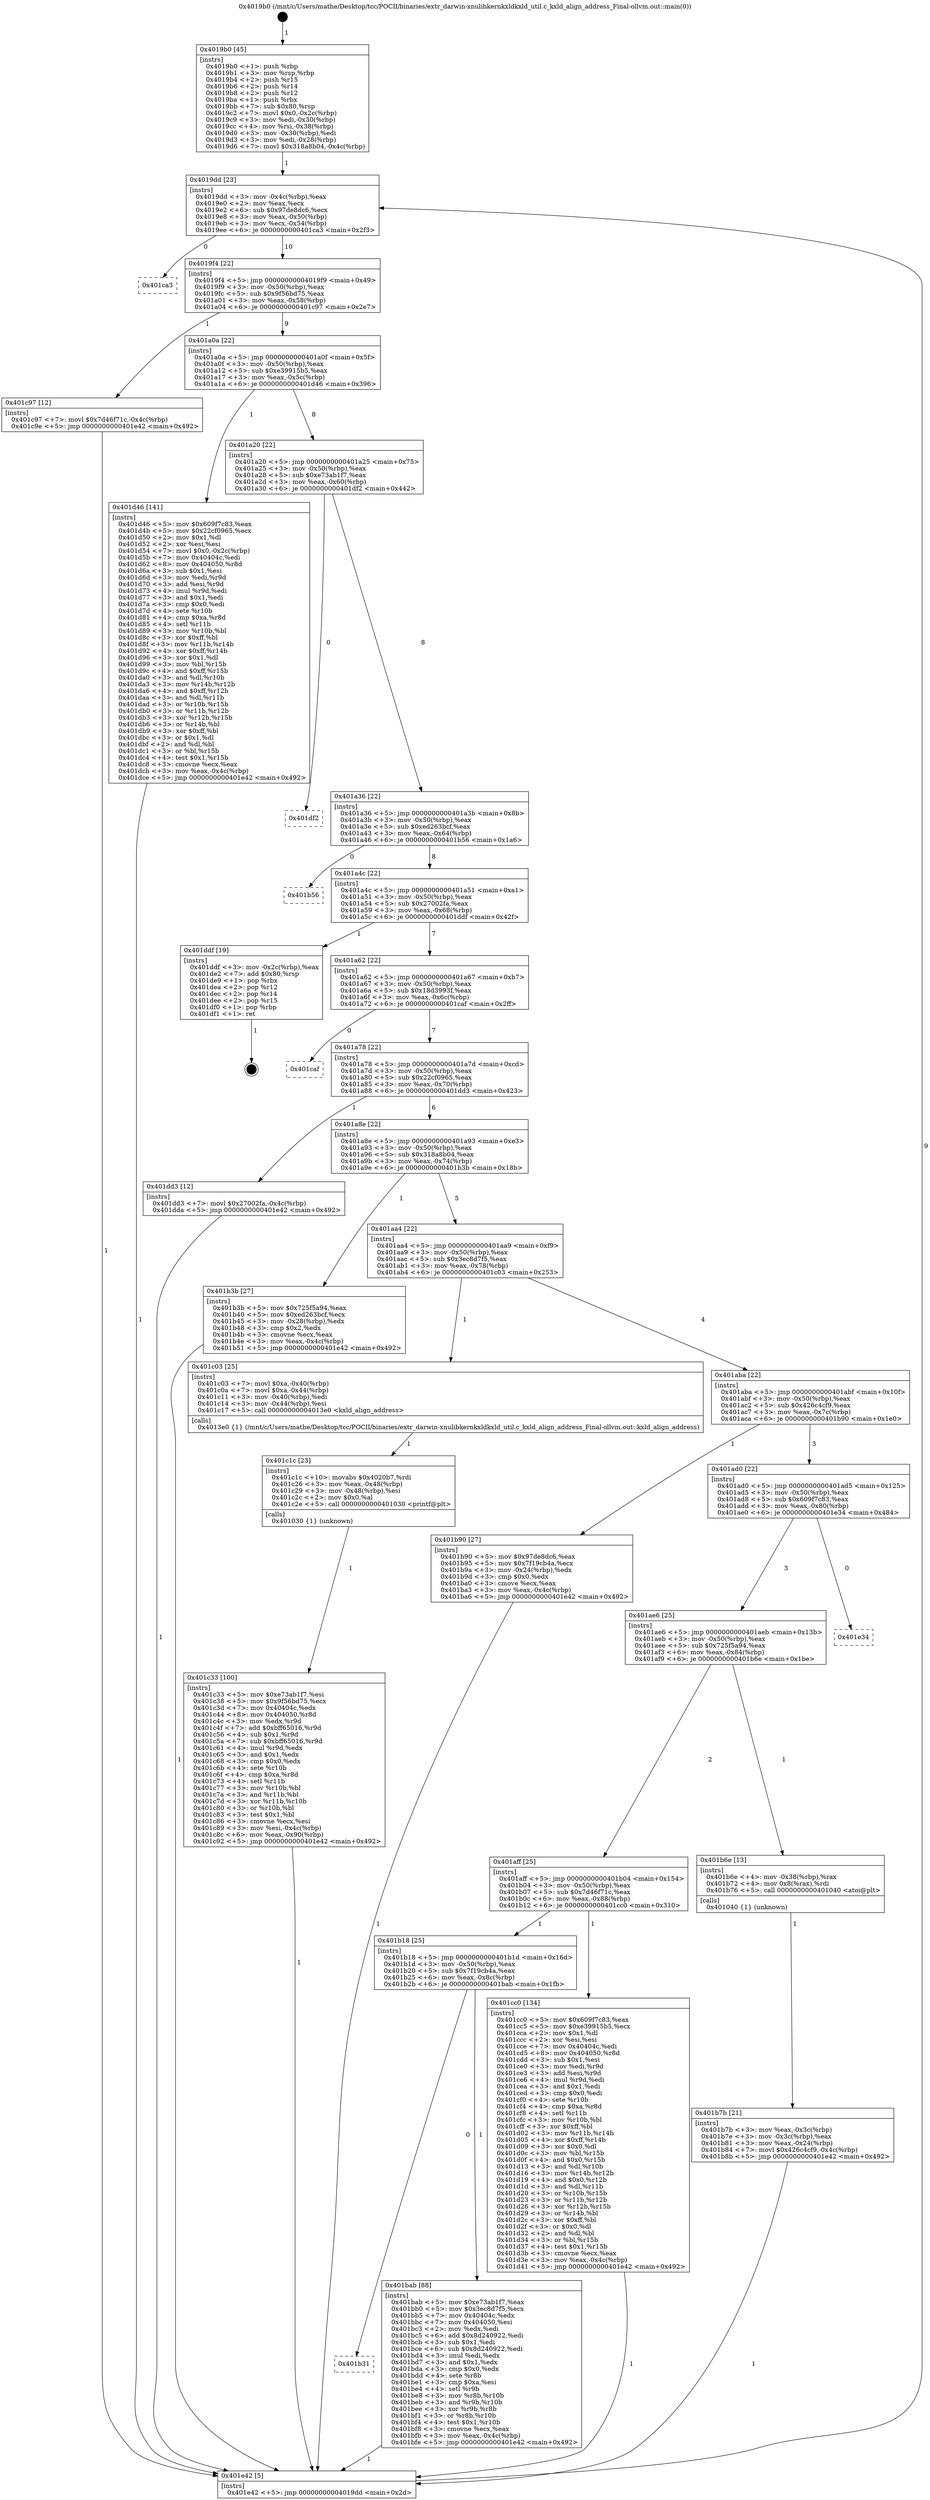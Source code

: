 digraph "0x4019b0" {
  label = "0x4019b0 (/mnt/c/Users/mathe/Desktop/tcc/POCII/binaries/extr_darwin-xnulibkernkxldkxld_util.c_kxld_align_address_Final-ollvm.out::main(0))"
  labelloc = "t"
  node[shape=record]

  Entry [label="",width=0.3,height=0.3,shape=circle,fillcolor=black,style=filled]
  "0x4019dd" [label="{
     0x4019dd [23]\l
     | [instrs]\l
     &nbsp;&nbsp;0x4019dd \<+3\>: mov -0x4c(%rbp),%eax\l
     &nbsp;&nbsp;0x4019e0 \<+2\>: mov %eax,%ecx\l
     &nbsp;&nbsp;0x4019e2 \<+6\>: sub $0x97de8dc6,%ecx\l
     &nbsp;&nbsp;0x4019e8 \<+3\>: mov %eax,-0x50(%rbp)\l
     &nbsp;&nbsp;0x4019eb \<+3\>: mov %ecx,-0x54(%rbp)\l
     &nbsp;&nbsp;0x4019ee \<+6\>: je 0000000000401ca3 \<main+0x2f3\>\l
  }"]
  "0x401ca3" [label="{
     0x401ca3\l
  }", style=dashed]
  "0x4019f4" [label="{
     0x4019f4 [22]\l
     | [instrs]\l
     &nbsp;&nbsp;0x4019f4 \<+5\>: jmp 00000000004019f9 \<main+0x49\>\l
     &nbsp;&nbsp;0x4019f9 \<+3\>: mov -0x50(%rbp),%eax\l
     &nbsp;&nbsp;0x4019fc \<+5\>: sub $0x9f56bd75,%eax\l
     &nbsp;&nbsp;0x401a01 \<+3\>: mov %eax,-0x58(%rbp)\l
     &nbsp;&nbsp;0x401a04 \<+6\>: je 0000000000401c97 \<main+0x2e7\>\l
  }"]
  Exit [label="",width=0.3,height=0.3,shape=circle,fillcolor=black,style=filled,peripheries=2]
  "0x401c97" [label="{
     0x401c97 [12]\l
     | [instrs]\l
     &nbsp;&nbsp;0x401c97 \<+7\>: movl $0x7d46f71c,-0x4c(%rbp)\l
     &nbsp;&nbsp;0x401c9e \<+5\>: jmp 0000000000401e42 \<main+0x492\>\l
  }"]
  "0x401a0a" [label="{
     0x401a0a [22]\l
     | [instrs]\l
     &nbsp;&nbsp;0x401a0a \<+5\>: jmp 0000000000401a0f \<main+0x5f\>\l
     &nbsp;&nbsp;0x401a0f \<+3\>: mov -0x50(%rbp),%eax\l
     &nbsp;&nbsp;0x401a12 \<+5\>: sub $0xe39915b5,%eax\l
     &nbsp;&nbsp;0x401a17 \<+3\>: mov %eax,-0x5c(%rbp)\l
     &nbsp;&nbsp;0x401a1a \<+6\>: je 0000000000401d46 \<main+0x396\>\l
  }"]
  "0x401c33" [label="{
     0x401c33 [100]\l
     | [instrs]\l
     &nbsp;&nbsp;0x401c33 \<+5\>: mov $0xe73ab1f7,%esi\l
     &nbsp;&nbsp;0x401c38 \<+5\>: mov $0x9f56bd75,%ecx\l
     &nbsp;&nbsp;0x401c3d \<+7\>: mov 0x40404c,%edx\l
     &nbsp;&nbsp;0x401c44 \<+8\>: mov 0x404050,%r8d\l
     &nbsp;&nbsp;0x401c4c \<+3\>: mov %edx,%r9d\l
     &nbsp;&nbsp;0x401c4f \<+7\>: add $0xbff65016,%r9d\l
     &nbsp;&nbsp;0x401c56 \<+4\>: sub $0x1,%r9d\l
     &nbsp;&nbsp;0x401c5a \<+7\>: sub $0xbff65016,%r9d\l
     &nbsp;&nbsp;0x401c61 \<+4\>: imul %r9d,%edx\l
     &nbsp;&nbsp;0x401c65 \<+3\>: and $0x1,%edx\l
     &nbsp;&nbsp;0x401c68 \<+3\>: cmp $0x0,%edx\l
     &nbsp;&nbsp;0x401c6b \<+4\>: sete %r10b\l
     &nbsp;&nbsp;0x401c6f \<+4\>: cmp $0xa,%r8d\l
     &nbsp;&nbsp;0x401c73 \<+4\>: setl %r11b\l
     &nbsp;&nbsp;0x401c77 \<+3\>: mov %r10b,%bl\l
     &nbsp;&nbsp;0x401c7a \<+3\>: and %r11b,%bl\l
     &nbsp;&nbsp;0x401c7d \<+3\>: xor %r11b,%r10b\l
     &nbsp;&nbsp;0x401c80 \<+3\>: or %r10b,%bl\l
     &nbsp;&nbsp;0x401c83 \<+3\>: test $0x1,%bl\l
     &nbsp;&nbsp;0x401c86 \<+3\>: cmovne %ecx,%esi\l
     &nbsp;&nbsp;0x401c89 \<+3\>: mov %esi,-0x4c(%rbp)\l
     &nbsp;&nbsp;0x401c8c \<+6\>: mov %eax,-0x90(%rbp)\l
     &nbsp;&nbsp;0x401c92 \<+5\>: jmp 0000000000401e42 \<main+0x492\>\l
  }"]
  "0x401d46" [label="{
     0x401d46 [141]\l
     | [instrs]\l
     &nbsp;&nbsp;0x401d46 \<+5\>: mov $0x609f7c83,%eax\l
     &nbsp;&nbsp;0x401d4b \<+5\>: mov $0x22cf0965,%ecx\l
     &nbsp;&nbsp;0x401d50 \<+2\>: mov $0x1,%dl\l
     &nbsp;&nbsp;0x401d52 \<+2\>: xor %esi,%esi\l
     &nbsp;&nbsp;0x401d54 \<+7\>: movl $0x0,-0x2c(%rbp)\l
     &nbsp;&nbsp;0x401d5b \<+7\>: mov 0x40404c,%edi\l
     &nbsp;&nbsp;0x401d62 \<+8\>: mov 0x404050,%r8d\l
     &nbsp;&nbsp;0x401d6a \<+3\>: sub $0x1,%esi\l
     &nbsp;&nbsp;0x401d6d \<+3\>: mov %edi,%r9d\l
     &nbsp;&nbsp;0x401d70 \<+3\>: add %esi,%r9d\l
     &nbsp;&nbsp;0x401d73 \<+4\>: imul %r9d,%edi\l
     &nbsp;&nbsp;0x401d77 \<+3\>: and $0x1,%edi\l
     &nbsp;&nbsp;0x401d7a \<+3\>: cmp $0x0,%edi\l
     &nbsp;&nbsp;0x401d7d \<+4\>: sete %r10b\l
     &nbsp;&nbsp;0x401d81 \<+4\>: cmp $0xa,%r8d\l
     &nbsp;&nbsp;0x401d85 \<+4\>: setl %r11b\l
     &nbsp;&nbsp;0x401d89 \<+3\>: mov %r10b,%bl\l
     &nbsp;&nbsp;0x401d8c \<+3\>: xor $0xff,%bl\l
     &nbsp;&nbsp;0x401d8f \<+3\>: mov %r11b,%r14b\l
     &nbsp;&nbsp;0x401d92 \<+4\>: xor $0xff,%r14b\l
     &nbsp;&nbsp;0x401d96 \<+3\>: xor $0x1,%dl\l
     &nbsp;&nbsp;0x401d99 \<+3\>: mov %bl,%r15b\l
     &nbsp;&nbsp;0x401d9c \<+4\>: and $0xff,%r15b\l
     &nbsp;&nbsp;0x401da0 \<+3\>: and %dl,%r10b\l
     &nbsp;&nbsp;0x401da3 \<+3\>: mov %r14b,%r12b\l
     &nbsp;&nbsp;0x401da6 \<+4\>: and $0xff,%r12b\l
     &nbsp;&nbsp;0x401daa \<+3\>: and %dl,%r11b\l
     &nbsp;&nbsp;0x401dad \<+3\>: or %r10b,%r15b\l
     &nbsp;&nbsp;0x401db0 \<+3\>: or %r11b,%r12b\l
     &nbsp;&nbsp;0x401db3 \<+3\>: xor %r12b,%r15b\l
     &nbsp;&nbsp;0x401db6 \<+3\>: or %r14b,%bl\l
     &nbsp;&nbsp;0x401db9 \<+3\>: xor $0xff,%bl\l
     &nbsp;&nbsp;0x401dbc \<+3\>: or $0x1,%dl\l
     &nbsp;&nbsp;0x401dbf \<+2\>: and %dl,%bl\l
     &nbsp;&nbsp;0x401dc1 \<+3\>: or %bl,%r15b\l
     &nbsp;&nbsp;0x401dc4 \<+4\>: test $0x1,%r15b\l
     &nbsp;&nbsp;0x401dc8 \<+3\>: cmovne %ecx,%eax\l
     &nbsp;&nbsp;0x401dcb \<+3\>: mov %eax,-0x4c(%rbp)\l
     &nbsp;&nbsp;0x401dce \<+5\>: jmp 0000000000401e42 \<main+0x492\>\l
  }"]
  "0x401a20" [label="{
     0x401a20 [22]\l
     | [instrs]\l
     &nbsp;&nbsp;0x401a20 \<+5\>: jmp 0000000000401a25 \<main+0x75\>\l
     &nbsp;&nbsp;0x401a25 \<+3\>: mov -0x50(%rbp),%eax\l
     &nbsp;&nbsp;0x401a28 \<+5\>: sub $0xe73ab1f7,%eax\l
     &nbsp;&nbsp;0x401a2d \<+3\>: mov %eax,-0x60(%rbp)\l
     &nbsp;&nbsp;0x401a30 \<+6\>: je 0000000000401df2 \<main+0x442\>\l
  }"]
  "0x401c1c" [label="{
     0x401c1c [23]\l
     | [instrs]\l
     &nbsp;&nbsp;0x401c1c \<+10\>: movabs $0x4020b7,%rdi\l
     &nbsp;&nbsp;0x401c26 \<+3\>: mov %eax,-0x48(%rbp)\l
     &nbsp;&nbsp;0x401c29 \<+3\>: mov -0x48(%rbp),%esi\l
     &nbsp;&nbsp;0x401c2c \<+2\>: mov $0x0,%al\l
     &nbsp;&nbsp;0x401c2e \<+5\>: call 0000000000401030 \<printf@plt\>\l
     | [calls]\l
     &nbsp;&nbsp;0x401030 \{1\} (unknown)\l
  }"]
  "0x401df2" [label="{
     0x401df2\l
  }", style=dashed]
  "0x401a36" [label="{
     0x401a36 [22]\l
     | [instrs]\l
     &nbsp;&nbsp;0x401a36 \<+5\>: jmp 0000000000401a3b \<main+0x8b\>\l
     &nbsp;&nbsp;0x401a3b \<+3\>: mov -0x50(%rbp),%eax\l
     &nbsp;&nbsp;0x401a3e \<+5\>: sub $0xed263bcf,%eax\l
     &nbsp;&nbsp;0x401a43 \<+3\>: mov %eax,-0x64(%rbp)\l
     &nbsp;&nbsp;0x401a46 \<+6\>: je 0000000000401b56 \<main+0x1a6\>\l
  }"]
  "0x401b31" [label="{
     0x401b31\l
  }", style=dashed]
  "0x401b56" [label="{
     0x401b56\l
  }", style=dashed]
  "0x401a4c" [label="{
     0x401a4c [22]\l
     | [instrs]\l
     &nbsp;&nbsp;0x401a4c \<+5\>: jmp 0000000000401a51 \<main+0xa1\>\l
     &nbsp;&nbsp;0x401a51 \<+3\>: mov -0x50(%rbp),%eax\l
     &nbsp;&nbsp;0x401a54 \<+5\>: sub $0x27002fa,%eax\l
     &nbsp;&nbsp;0x401a59 \<+3\>: mov %eax,-0x68(%rbp)\l
     &nbsp;&nbsp;0x401a5c \<+6\>: je 0000000000401ddf \<main+0x42f\>\l
  }"]
  "0x401bab" [label="{
     0x401bab [88]\l
     | [instrs]\l
     &nbsp;&nbsp;0x401bab \<+5\>: mov $0xe73ab1f7,%eax\l
     &nbsp;&nbsp;0x401bb0 \<+5\>: mov $0x3ec8d7f5,%ecx\l
     &nbsp;&nbsp;0x401bb5 \<+7\>: mov 0x40404c,%edx\l
     &nbsp;&nbsp;0x401bbc \<+7\>: mov 0x404050,%esi\l
     &nbsp;&nbsp;0x401bc3 \<+2\>: mov %edx,%edi\l
     &nbsp;&nbsp;0x401bc5 \<+6\>: add $0x8d240922,%edi\l
     &nbsp;&nbsp;0x401bcb \<+3\>: sub $0x1,%edi\l
     &nbsp;&nbsp;0x401bce \<+6\>: sub $0x8d240922,%edi\l
     &nbsp;&nbsp;0x401bd4 \<+3\>: imul %edi,%edx\l
     &nbsp;&nbsp;0x401bd7 \<+3\>: and $0x1,%edx\l
     &nbsp;&nbsp;0x401bda \<+3\>: cmp $0x0,%edx\l
     &nbsp;&nbsp;0x401bdd \<+4\>: sete %r8b\l
     &nbsp;&nbsp;0x401be1 \<+3\>: cmp $0xa,%esi\l
     &nbsp;&nbsp;0x401be4 \<+4\>: setl %r9b\l
     &nbsp;&nbsp;0x401be8 \<+3\>: mov %r8b,%r10b\l
     &nbsp;&nbsp;0x401beb \<+3\>: and %r9b,%r10b\l
     &nbsp;&nbsp;0x401bee \<+3\>: xor %r9b,%r8b\l
     &nbsp;&nbsp;0x401bf1 \<+3\>: or %r8b,%r10b\l
     &nbsp;&nbsp;0x401bf4 \<+4\>: test $0x1,%r10b\l
     &nbsp;&nbsp;0x401bf8 \<+3\>: cmovne %ecx,%eax\l
     &nbsp;&nbsp;0x401bfb \<+3\>: mov %eax,-0x4c(%rbp)\l
     &nbsp;&nbsp;0x401bfe \<+5\>: jmp 0000000000401e42 \<main+0x492\>\l
  }"]
  "0x401ddf" [label="{
     0x401ddf [19]\l
     | [instrs]\l
     &nbsp;&nbsp;0x401ddf \<+3\>: mov -0x2c(%rbp),%eax\l
     &nbsp;&nbsp;0x401de2 \<+7\>: add $0x80,%rsp\l
     &nbsp;&nbsp;0x401de9 \<+1\>: pop %rbx\l
     &nbsp;&nbsp;0x401dea \<+2\>: pop %r12\l
     &nbsp;&nbsp;0x401dec \<+2\>: pop %r14\l
     &nbsp;&nbsp;0x401dee \<+2\>: pop %r15\l
     &nbsp;&nbsp;0x401df0 \<+1\>: pop %rbp\l
     &nbsp;&nbsp;0x401df1 \<+1\>: ret\l
  }"]
  "0x401a62" [label="{
     0x401a62 [22]\l
     | [instrs]\l
     &nbsp;&nbsp;0x401a62 \<+5\>: jmp 0000000000401a67 \<main+0xb7\>\l
     &nbsp;&nbsp;0x401a67 \<+3\>: mov -0x50(%rbp),%eax\l
     &nbsp;&nbsp;0x401a6a \<+5\>: sub $0x18d3993f,%eax\l
     &nbsp;&nbsp;0x401a6f \<+3\>: mov %eax,-0x6c(%rbp)\l
     &nbsp;&nbsp;0x401a72 \<+6\>: je 0000000000401caf \<main+0x2ff\>\l
  }"]
  "0x401b18" [label="{
     0x401b18 [25]\l
     | [instrs]\l
     &nbsp;&nbsp;0x401b18 \<+5\>: jmp 0000000000401b1d \<main+0x16d\>\l
     &nbsp;&nbsp;0x401b1d \<+3\>: mov -0x50(%rbp),%eax\l
     &nbsp;&nbsp;0x401b20 \<+5\>: sub $0x7f19cb4a,%eax\l
     &nbsp;&nbsp;0x401b25 \<+6\>: mov %eax,-0x8c(%rbp)\l
     &nbsp;&nbsp;0x401b2b \<+6\>: je 0000000000401bab \<main+0x1fb\>\l
  }"]
  "0x401caf" [label="{
     0x401caf\l
  }", style=dashed]
  "0x401a78" [label="{
     0x401a78 [22]\l
     | [instrs]\l
     &nbsp;&nbsp;0x401a78 \<+5\>: jmp 0000000000401a7d \<main+0xcd\>\l
     &nbsp;&nbsp;0x401a7d \<+3\>: mov -0x50(%rbp),%eax\l
     &nbsp;&nbsp;0x401a80 \<+5\>: sub $0x22cf0965,%eax\l
     &nbsp;&nbsp;0x401a85 \<+3\>: mov %eax,-0x70(%rbp)\l
     &nbsp;&nbsp;0x401a88 \<+6\>: je 0000000000401dd3 \<main+0x423\>\l
  }"]
  "0x401cc0" [label="{
     0x401cc0 [134]\l
     | [instrs]\l
     &nbsp;&nbsp;0x401cc0 \<+5\>: mov $0x609f7c83,%eax\l
     &nbsp;&nbsp;0x401cc5 \<+5\>: mov $0xe39915b5,%ecx\l
     &nbsp;&nbsp;0x401cca \<+2\>: mov $0x1,%dl\l
     &nbsp;&nbsp;0x401ccc \<+2\>: xor %esi,%esi\l
     &nbsp;&nbsp;0x401cce \<+7\>: mov 0x40404c,%edi\l
     &nbsp;&nbsp;0x401cd5 \<+8\>: mov 0x404050,%r8d\l
     &nbsp;&nbsp;0x401cdd \<+3\>: sub $0x1,%esi\l
     &nbsp;&nbsp;0x401ce0 \<+3\>: mov %edi,%r9d\l
     &nbsp;&nbsp;0x401ce3 \<+3\>: add %esi,%r9d\l
     &nbsp;&nbsp;0x401ce6 \<+4\>: imul %r9d,%edi\l
     &nbsp;&nbsp;0x401cea \<+3\>: and $0x1,%edi\l
     &nbsp;&nbsp;0x401ced \<+3\>: cmp $0x0,%edi\l
     &nbsp;&nbsp;0x401cf0 \<+4\>: sete %r10b\l
     &nbsp;&nbsp;0x401cf4 \<+4\>: cmp $0xa,%r8d\l
     &nbsp;&nbsp;0x401cf8 \<+4\>: setl %r11b\l
     &nbsp;&nbsp;0x401cfc \<+3\>: mov %r10b,%bl\l
     &nbsp;&nbsp;0x401cff \<+3\>: xor $0xff,%bl\l
     &nbsp;&nbsp;0x401d02 \<+3\>: mov %r11b,%r14b\l
     &nbsp;&nbsp;0x401d05 \<+4\>: xor $0xff,%r14b\l
     &nbsp;&nbsp;0x401d09 \<+3\>: xor $0x0,%dl\l
     &nbsp;&nbsp;0x401d0c \<+3\>: mov %bl,%r15b\l
     &nbsp;&nbsp;0x401d0f \<+4\>: and $0x0,%r15b\l
     &nbsp;&nbsp;0x401d13 \<+3\>: and %dl,%r10b\l
     &nbsp;&nbsp;0x401d16 \<+3\>: mov %r14b,%r12b\l
     &nbsp;&nbsp;0x401d19 \<+4\>: and $0x0,%r12b\l
     &nbsp;&nbsp;0x401d1d \<+3\>: and %dl,%r11b\l
     &nbsp;&nbsp;0x401d20 \<+3\>: or %r10b,%r15b\l
     &nbsp;&nbsp;0x401d23 \<+3\>: or %r11b,%r12b\l
     &nbsp;&nbsp;0x401d26 \<+3\>: xor %r12b,%r15b\l
     &nbsp;&nbsp;0x401d29 \<+3\>: or %r14b,%bl\l
     &nbsp;&nbsp;0x401d2c \<+3\>: xor $0xff,%bl\l
     &nbsp;&nbsp;0x401d2f \<+3\>: or $0x0,%dl\l
     &nbsp;&nbsp;0x401d32 \<+2\>: and %dl,%bl\l
     &nbsp;&nbsp;0x401d34 \<+3\>: or %bl,%r15b\l
     &nbsp;&nbsp;0x401d37 \<+4\>: test $0x1,%r15b\l
     &nbsp;&nbsp;0x401d3b \<+3\>: cmovne %ecx,%eax\l
     &nbsp;&nbsp;0x401d3e \<+3\>: mov %eax,-0x4c(%rbp)\l
     &nbsp;&nbsp;0x401d41 \<+5\>: jmp 0000000000401e42 \<main+0x492\>\l
  }"]
  "0x401dd3" [label="{
     0x401dd3 [12]\l
     | [instrs]\l
     &nbsp;&nbsp;0x401dd3 \<+7\>: movl $0x27002fa,-0x4c(%rbp)\l
     &nbsp;&nbsp;0x401dda \<+5\>: jmp 0000000000401e42 \<main+0x492\>\l
  }"]
  "0x401a8e" [label="{
     0x401a8e [22]\l
     | [instrs]\l
     &nbsp;&nbsp;0x401a8e \<+5\>: jmp 0000000000401a93 \<main+0xe3\>\l
     &nbsp;&nbsp;0x401a93 \<+3\>: mov -0x50(%rbp),%eax\l
     &nbsp;&nbsp;0x401a96 \<+5\>: sub $0x318a8b04,%eax\l
     &nbsp;&nbsp;0x401a9b \<+3\>: mov %eax,-0x74(%rbp)\l
     &nbsp;&nbsp;0x401a9e \<+6\>: je 0000000000401b3b \<main+0x18b\>\l
  }"]
  "0x401b7b" [label="{
     0x401b7b [21]\l
     | [instrs]\l
     &nbsp;&nbsp;0x401b7b \<+3\>: mov %eax,-0x3c(%rbp)\l
     &nbsp;&nbsp;0x401b7e \<+3\>: mov -0x3c(%rbp),%eax\l
     &nbsp;&nbsp;0x401b81 \<+3\>: mov %eax,-0x24(%rbp)\l
     &nbsp;&nbsp;0x401b84 \<+7\>: movl $0x426c4cf9,-0x4c(%rbp)\l
     &nbsp;&nbsp;0x401b8b \<+5\>: jmp 0000000000401e42 \<main+0x492\>\l
  }"]
  "0x401b3b" [label="{
     0x401b3b [27]\l
     | [instrs]\l
     &nbsp;&nbsp;0x401b3b \<+5\>: mov $0x725f5a94,%eax\l
     &nbsp;&nbsp;0x401b40 \<+5\>: mov $0xed263bcf,%ecx\l
     &nbsp;&nbsp;0x401b45 \<+3\>: mov -0x28(%rbp),%edx\l
     &nbsp;&nbsp;0x401b48 \<+3\>: cmp $0x2,%edx\l
     &nbsp;&nbsp;0x401b4b \<+3\>: cmovne %ecx,%eax\l
     &nbsp;&nbsp;0x401b4e \<+3\>: mov %eax,-0x4c(%rbp)\l
     &nbsp;&nbsp;0x401b51 \<+5\>: jmp 0000000000401e42 \<main+0x492\>\l
  }"]
  "0x401aa4" [label="{
     0x401aa4 [22]\l
     | [instrs]\l
     &nbsp;&nbsp;0x401aa4 \<+5\>: jmp 0000000000401aa9 \<main+0xf9\>\l
     &nbsp;&nbsp;0x401aa9 \<+3\>: mov -0x50(%rbp),%eax\l
     &nbsp;&nbsp;0x401aac \<+5\>: sub $0x3ec8d7f5,%eax\l
     &nbsp;&nbsp;0x401ab1 \<+3\>: mov %eax,-0x78(%rbp)\l
     &nbsp;&nbsp;0x401ab4 \<+6\>: je 0000000000401c03 \<main+0x253\>\l
  }"]
  "0x401e42" [label="{
     0x401e42 [5]\l
     | [instrs]\l
     &nbsp;&nbsp;0x401e42 \<+5\>: jmp 00000000004019dd \<main+0x2d\>\l
  }"]
  "0x4019b0" [label="{
     0x4019b0 [45]\l
     | [instrs]\l
     &nbsp;&nbsp;0x4019b0 \<+1\>: push %rbp\l
     &nbsp;&nbsp;0x4019b1 \<+3\>: mov %rsp,%rbp\l
     &nbsp;&nbsp;0x4019b4 \<+2\>: push %r15\l
     &nbsp;&nbsp;0x4019b6 \<+2\>: push %r14\l
     &nbsp;&nbsp;0x4019b8 \<+2\>: push %r12\l
     &nbsp;&nbsp;0x4019ba \<+1\>: push %rbx\l
     &nbsp;&nbsp;0x4019bb \<+7\>: sub $0x80,%rsp\l
     &nbsp;&nbsp;0x4019c2 \<+7\>: movl $0x0,-0x2c(%rbp)\l
     &nbsp;&nbsp;0x4019c9 \<+3\>: mov %edi,-0x30(%rbp)\l
     &nbsp;&nbsp;0x4019cc \<+4\>: mov %rsi,-0x38(%rbp)\l
     &nbsp;&nbsp;0x4019d0 \<+3\>: mov -0x30(%rbp),%edi\l
     &nbsp;&nbsp;0x4019d3 \<+3\>: mov %edi,-0x28(%rbp)\l
     &nbsp;&nbsp;0x4019d6 \<+7\>: movl $0x318a8b04,-0x4c(%rbp)\l
  }"]
  "0x401aff" [label="{
     0x401aff [25]\l
     | [instrs]\l
     &nbsp;&nbsp;0x401aff \<+5\>: jmp 0000000000401b04 \<main+0x154\>\l
     &nbsp;&nbsp;0x401b04 \<+3\>: mov -0x50(%rbp),%eax\l
     &nbsp;&nbsp;0x401b07 \<+5\>: sub $0x7d46f71c,%eax\l
     &nbsp;&nbsp;0x401b0c \<+6\>: mov %eax,-0x88(%rbp)\l
     &nbsp;&nbsp;0x401b12 \<+6\>: je 0000000000401cc0 \<main+0x310\>\l
  }"]
  "0x401c03" [label="{
     0x401c03 [25]\l
     | [instrs]\l
     &nbsp;&nbsp;0x401c03 \<+7\>: movl $0xa,-0x40(%rbp)\l
     &nbsp;&nbsp;0x401c0a \<+7\>: movl $0xa,-0x44(%rbp)\l
     &nbsp;&nbsp;0x401c11 \<+3\>: mov -0x40(%rbp),%edi\l
     &nbsp;&nbsp;0x401c14 \<+3\>: mov -0x44(%rbp),%esi\l
     &nbsp;&nbsp;0x401c17 \<+5\>: call 00000000004013e0 \<kxld_align_address\>\l
     | [calls]\l
     &nbsp;&nbsp;0x4013e0 \{1\} (/mnt/c/Users/mathe/Desktop/tcc/POCII/binaries/extr_darwin-xnulibkernkxldkxld_util.c_kxld_align_address_Final-ollvm.out::kxld_align_address)\l
  }"]
  "0x401aba" [label="{
     0x401aba [22]\l
     | [instrs]\l
     &nbsp;&nbsp;0x401aba \<+5\>: jmp 0000000000401abf \<main+0x10f\>\l
     &nbsp;&nbsp;0x401abf \<+3\>: mov -0x50(%rbp),%eax\l
     &nbsp;&nbsp;0x401ac2 \<+5\>: sub $0x426c4cf9,%eax\l
     &nbsp;&nbsp;0x401ac7 \<+3\>: mov %eax,-0x7c(%rbp)\l
     &nbsp;&nbsp;0x401aca \<+6\>: je 0000000000401b90 \<main+0x1e0\>\l
  }"]
  "0x401b6e" [label="{
     0x401b6e [13]\l
     | [instrs]\l
     &nbsp;&nbsp;0x401b6e \<+4\>: mov -0x38(%rbp),%rax\l
     &nbsp;&nbsp;0x401b72 \<+4\>: mov 0x8(%rax),%rdi\l
     &nbsp;&nbsp;0x401b76 \<+5\>: call 0000000000401040 \<atoi@plt\>\l
     | [calls]\l
     &nbsp;&nbsp;0x401040 \{1\} (unknown)\l
  }"]
  "0x401b90" [label="{
     0x401b90 [27]\l
     | [instrs]\l
     &nbsp;&nbsp;0x401b90 \<+5\>: mov $0x97de8dc6,%eax\l
     &nbsp;&nbsp;0x401b95 \<+5\>: mov $0x7f19cb4a,%ecx\l
     &nbsp;&nbsp;0x401b9a \<+3\>: mov -0x24(%rbp),%edx\l
     &nbsp;&nbsp;0x401b9d \<+3\>: cmp $0x0,%edx\l
     &nbsp;&nbsp;0x401ba0 \<+3\>: cmove %ecx,%eax\l
     &nbsp;&nbsp;0x401ba3 \<+3\>: mov %eax,-0x4c(%rbp)\l
     &nbsp;&nbsp;0x401ba6 \<+5\>: jmp 0000000000401e42 \<main+0x492\>\l
  }"]
  "0x401ad0" [label="{
     0x401ad0 [22]\l
     | [instrs]\l
     &nbsp;&nbsp;0x401ad0 \<+5\>: jmp 0000000000401ad5 \<main+0x125\>\l
     &nbsp;&nbsp;0x401ad5 \<+3\>: mov -0x50(%rbp),%eax\l
     &nbsp;&nbsp;0x401ad8 \<+5\>: sub $0x609f7c83,%eax\l
     &nbsp;&nbsp;0x401add \<+3\>: mov %eax,-0x80(%rbp)\l
     &nbsp;&nbsp;0x401ae0 \<+6\>: je 0000000000401e34 \<main+0x484\>\l
  }"]
  "0x401ae6" [label="{
     0x401ae6 [25]\l
     | [instrs]\l
     &nbsp;&nbsp;0x401ae6 \<+5\>: jmp 0000000000401aeb \<main+0x13b\>\l
     &nbsp;&nbsp;0x401aeb \<+3\>: mov -0x50(%rbp),%eax\l
     &nbsp;&nbsp;0x401aee \<+5\>: sub $0x725f5a94,%eax\l
     &nbsp;&nbsp;0x401af3 \<+6\>: mov %eax,-0x84(%rbp)\l
     &nbsp;&nbsp;0x401af9 \<+6\>: je 0000000000401b6e \<main+0x1be\>\l
  }"]
  "0x401e34" [label="{
     0x401e34\l
  }", style=dashed]
  Entry -> "0x4019b0" [label=" 1"]
  "0x4019dd" -> "0x401ca3" [label=" 0"]
  "0x4019dd" -> "0x4019f4" [label=" 10"]
  "0x401ddf" -> Exit [label=" 1"]
  "0x4019f4" -> "0x401c97" [label=" 1"]
  "0x4019f4" -> "0x401a0a" [label=" 9"]
  "0x401dd3" -> "0x401e42" [label=" 1"]
  "0x401a0a" -> "0x401d46" [label=" 1"]
  "0x401a0a" -> "0x401a20" [label=" 8"]
  "0x401d46" -> "0x401e42" [label=" 1"]
  "0x401a20" -> "0x401df2" [label=" 0"]
  "0x401a20" -> "0x401a36" [label=" 8"]
  "0x401cc0" -> "0x401e42" [label=" 1"]
  "0x401a36" -> "0x401b56" [label=" 0"]
  "0x401a36" -> "0x401a4c" [label=" 8"]
  "0x401c97" -> "0x401e42" [label=" 1"]
  "0x401a4c" -> "0x401ddf" [label=" 1"]
  "0x401a4c" -> "0x401a62" [label=" 7"]
  "0x401c33" -> "0x401e42" [label=" 1"]
  "0x401a62" -> "0x401caf" [label=" 0"]
  "0x401a62" -> "0x401a78" [label=" 7"]
  "0x401c03" -> "0x401c1c" [label=" 1"]
  "0x401a78" -> "0x401dd3" [label=" 1"]
  "0x401a78" -> "0x401a8e" [label=" 6"]
  "0x401bab" -> "0x401e42" [label=" 1"]
  "0x401a8e" -> "0x401b3b" [label=" 1"]
  "0x401a8e" -> "0x401aa4" [label=" 5"]
  "0x401b3b" -> "0x401e42" [label=" 1"]
  "0x4019b0" -> "0x4019dd" [label=" 1"]
  "0x401e42" -> "0x4019dd" [label=" 9"]
  "0x401b18" -> "0x401bab" [label=" 1"]
  "0x401aa4" -> "0x401c03" [label=" 1"]
  "0x401aa4" -> "0x401aba" [label=" 4"]
  "0x401c1c" -> "0x401c33" [label=" 1"]
  "0x401aba" -> "0x401b90" [label=" 1"]
  "0x401aba" -> "0x401ad0" [label=" 3"]
  "0x401aff" -> "0x401b18" [label=" 1"]
  "0x401ad0" -> "0x401e34" [label=" 0"]
  "0x401ad0" -> "0x401ae6" [label=" 3"]
  "0x401aff" -> "0x401cc0" [label=" 1"]
  "0x401ae6" -> "0x401b6e" [label=" 1"]
  "0x401ae6" -> "0x401aff" [label=" 2"]
  "0x401b6e" -> "0x401b7b" [label=" 1"]
  "0x401b7b" -> "0x401e42" [label=" 1"]
  "0x401b90" -> "0x401e42" [label=" 1"]
  "0x401b18" -> "0x401b31" [label=" 0"]
}
